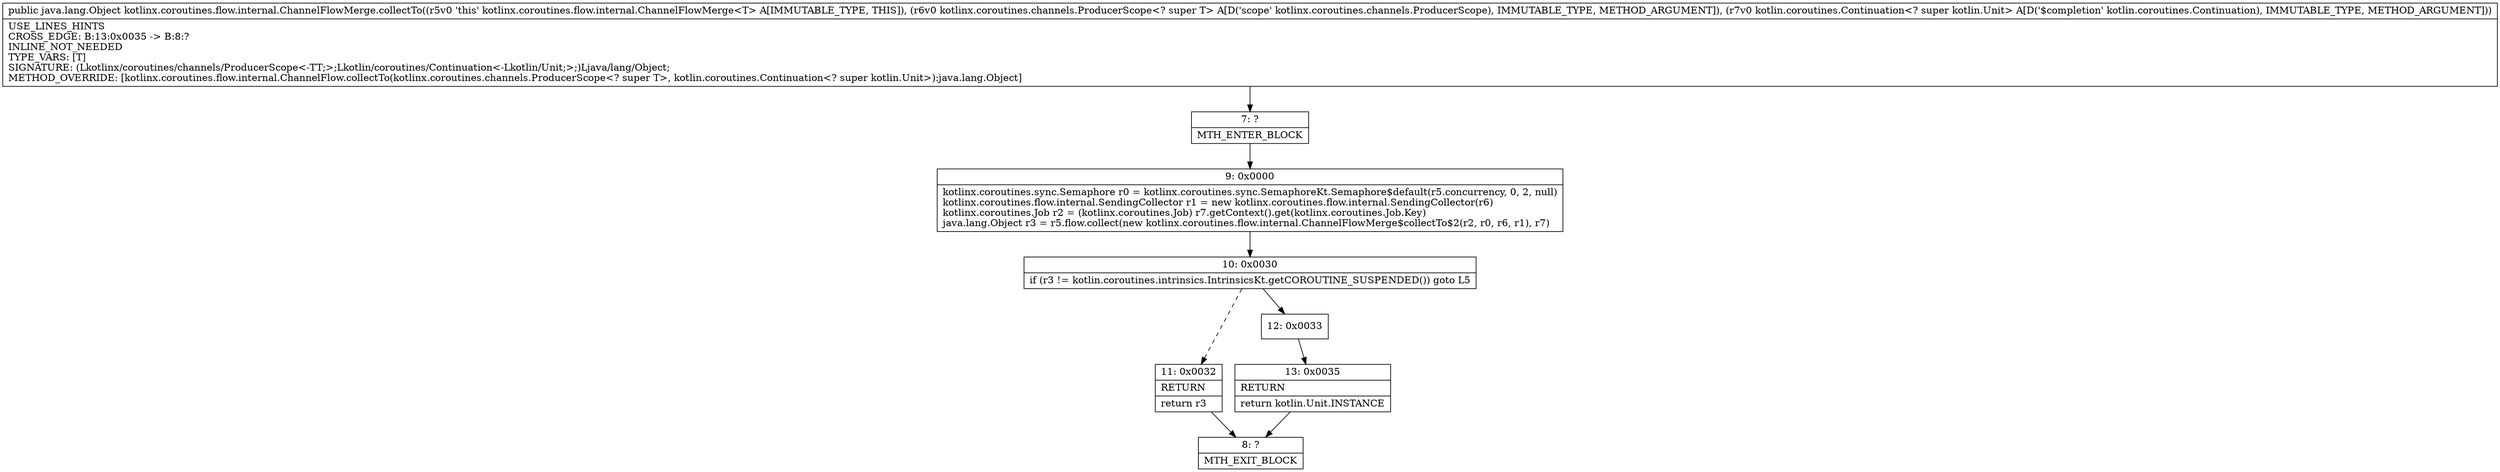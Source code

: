 digraph "CFG forkotlinx.coroutines.flow.internal.ChannelFlowMerge.collectTo(Lkotlinx\/coroutines\/channels\/ProducerScope;Lkotlin\/coroutines\/Continuation;)Ljava\/lang\/Object;" {
Node_7 [shape=record,label="{7\:\ ?|MTH_ENTER_BLOCK\l}"];
Node_9 [shape=record,label="{9\:\ 0x0000|kotlinx.coroutines.sync.Semaphore r0 = kotlinx.coroutines.sync.SemaphoreKt.Semaphore$default(r5.concurrency, 0, 2, null)\lkotlinx.coroutines.flow.internal.SendingCollector r1 = new kotlinx.coroutines.flow.internal.SendingCollector(r6)\lkotlinx.coroutines.Job r2 = (kotlinx.coroutines.Job) r7.getContext().get(kotlinx.coroutines.Job.Key)\ljava.lang.Object r3 = r5.flow.collect(new kotlinx.coroutines.flow.internal.ChannelFlowMerge$collectTo$2(r2, r0, r6, r1), r7)\l}"];
Node_10 [shape=record,label="{10\:\ 0x0030|if (r3 != kotlin.coroutines.intrinsics.IntrinsicsKt.getCOROUTINE_SUSPENDED()) goto L5\l}"];
Node_11 [shape=record,label="{11\:\ 0x0032|RETURN\l|return r3\l}"];
Node_8 [shape=record,label="{8\:\ ?|MTH_EXIT_BLOCK\l}"];
Node_12 [shape=record,label="{12\:\ 0x0033}"];
Node_13 [shape=record,label="{13\:\ 0x0035|RETURN\l|return kotlin.Unit.INSTANCE\l}"];
MethodNode[shape=record,label="{public java.lang.Object kotlinx.coroutines.flow.internal.ChannelFlowMerge.collectTo((r5v0 'this' kotlinx.coroutines.flow.internal.ChannelFlowMerge\<T\> A[IMMUTABLE_TYPE, THIS]), (r6v0 kotlinx.coroutines.channels.ProducerScope\<? super T\> A[D('scope' kotlinx.coroutines.channels.ProducerScope), IMMUTABLE_TYPE, METHOD_ARGUMENT]), (r7v0 kotlin.coroutines.Continuation\<? super kotlin.Unit\> A[D('$completion' kotlin.coroutines.Continuation), IMMUTABLE_TYPE, METHOD_ARGUMENT]))  | USE_LINES_HINTS\lCROSS_EDGE: B:13:0x0035 \-\> B:8:?\lINLINE_NOT_NEEDED\lTYPE_VARS: [T]\lSIGNATURE: (Lkotlinx\/coroutines\/channels\/ProducerScope\<\-TT;\>;Lkotlin\/coroutines\/Continuation\<\-Lkotlin\/Unit;\>;)Ljava\/lang\/Object;\lMETHOD_OVERRIDE: [kotlinx.coroutines.flow.internal.ChannelFlow.collectTo(kotlinx.coroutines.channels.ProducerScope\<? super T\>, kotlin.coroutines.Continuation\<? super kotlin.Unit\>):java.lang.Object]\l}"];
MethodNode -> Node_7;Node_7 -> Node_9;
Node_9 -> Node_10;
Node_10 -> Node_11[style=dashed];
Node_10 -> Node_12;
Node_11 -> Node_8;
Node_12 -> Node_13;
Node_13 -> Node_8;
}

